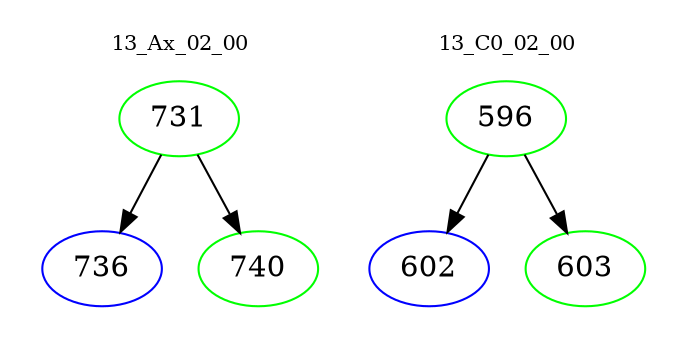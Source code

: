 digraph{
subgraph cluster_0 {
color = white
label = "13_Ax_02_00";
fontsize=10;
T0_731 [label="731", color="green"]
T0_731 -> T0_736 [color="black"]
T0_736 [label="736", color="blue"]
T0_731 -> T0_740 [color="black"]
T0_740 [label="740", color="green"]
}
subgraph cluster_1 {
color = white
label = "13_C0_02_00";
fontsize=10;
T1_596 [label="596", color="green"]
T1_596 -> T1_602 [color="black"]
T1_602 [label="602", color="blue"]
T1_596 -> T1_603 [color="black"]
T1_603 [label="603", color="green"]
}
}
